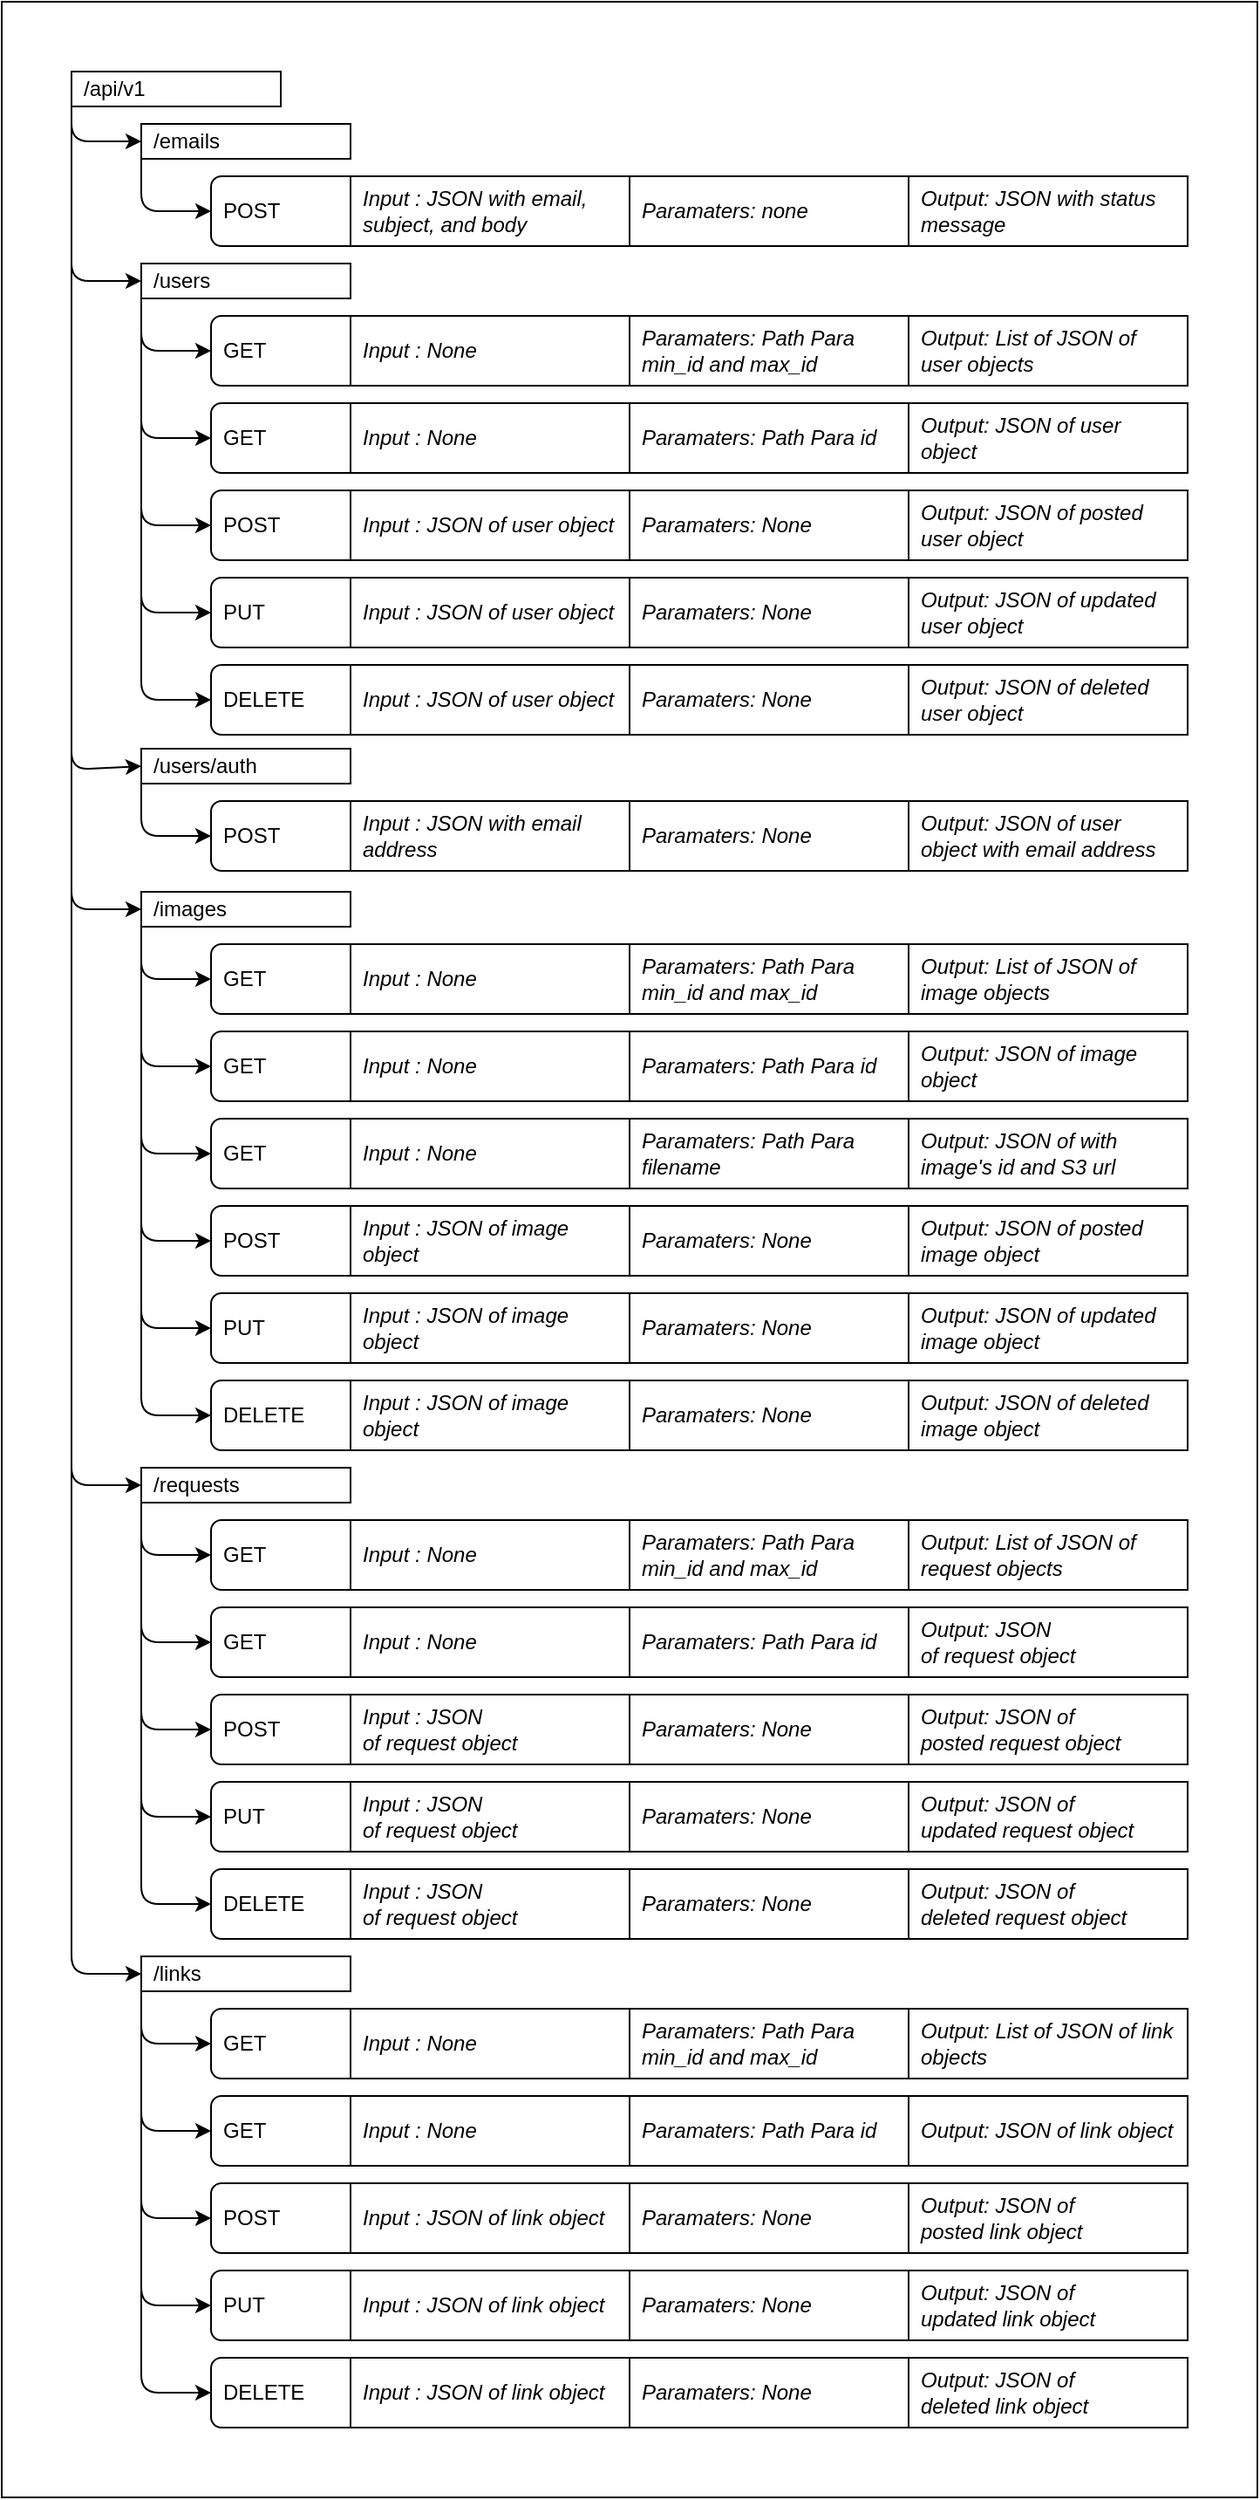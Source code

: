 <mxfile>
    <diagram id="vDFaCMqAs25Oy_O5YzHm" name="Page-1">
        <mxGraphModel dx="2695" dy="-249" grid="1" gridSize="10" guides="1" tooltips="1" connect="1" arrows="1" fold="1" page="1" pageScale="1" pageWidth="827" pageHeight="1169" math="0" shadow="0">
            <root>
                <mxCell id="0"/>
                <mxCell id="1" parent="0"/>
                <mxCell id="190" value="" style="rounded=0;whiteSpace=wrap;html=1;" vertex="1" parent="1">
                    <mxGeometry x="-840" y="1840" width="720" height="1430" as="geometry"/>
                </mxCell>
                <mxCell id="184" style="edgeStyle=none;html=1;exitX=0;exitY=0;exitDx=0;exitDy=0;entryX=0;entryY=0.5;entryDx=0;entryDy=0;" parent="1" source="59" target="60" edge="1">
                    <mxGeometry relative="1" as="geometry">
                        <Array as="points">
                            <mxPoint x="-800" y="1920"/>
                        </Array>
                    </mxGeometry>
                </mxCell>
                <mxCell id="185" style="edgeStyle=none;html=1;exitX=0;exitY=0;exitDx=0;exitDy=0;entryX=0;entryY=0.5;entryDx=0;entryDy=0;" parent="1" source="59" target="66" edge="1">
                    <mxGeometry relative="1" as="geometry">
                        <Array as="points">
                            <mxPoint x="-800" y="2000"/>
                        </Array>
                    </mxGeometry>
                </mxCell>
                <mxCell id="186" style="edgeStyle=none;html=1;exitX=0;exitY=0;exitDx=0;exitDy=0;entryX=0;entryY=0.5;entryDx=0;entryDy=0;" parent="1" source="59" target="88" edge="1">
                    <mxGeometry relative="1" as="geometry">
                        <Array as="points">
                            <mxPoint x="-800" y="2280"/>
                        </Array>
                    </mxGeometry>
                </mxCell>
                <mxCell id="187" style="edgeStyle=none;html=1;exitX=0;exitY=0;exitDx=0;exitDy=0;entryX=0;entryY=0.5;entryDx=0;entryDy=0;" parent="1" source="59" target="93" edge="1">
                    <mxGeometry relative="1" as="geometry">
                        <Array as="points">
                            <mxPoint x="-800" y="2360"/>
                        </Array>
                    </mxGeometry>
                </mxCell>
                <mxCell id="188" style="edgeStyle=none;html=1;exitX=0;exitY=0;exitDx=0;exitDy=0;entryX=0;entryY=0.5;entryDx=0;entryDy=0;" parent="1" source="59" target="118" edge="1">
                    <mxGeometry relative="1" as="geometry">
                        <Array as="points">
                            <mxPoint x="-800" y="2690"/>
                        </Array>
                    </mxGeometry>
                </mxCell>
                <mxCell id="189" style="edgeStyle=none;html=1;exitX=0;exitY=0;exitDx=0;exitDy=0;entryX=0;entryY=0.5;entryDx=0;entryDy=0;" parent="1" source="59" target="139" edge="1">
                    <mxGeometry relative="1" as="geometry">
                        <Array as="points">
                            <mxPoint x="-800" y="2970"/>
                        </Array>
                    </mxGeometry>
                </mxCell>
                <mxCell id="59" value="/api/v1" style="rounded=0;whiteSpace=wrap;html=1;align=left;spacingBottom=5;spacingLeft=5;spacingRight=5;spacingTop=5;" parent="1" vertex="1">
                    <mxGeometry x="-800" y="1880" width="120" height="20" as="geometry"/>
                </mxCell>
                <mxCell id="183" style="edgeStyle=none;html=1;exitX=0;exitY=0;exitDx=0;exitDy=0;entryX=0;entryY=0.5;entryDx=0;entryDy=0;" parent="1" source="60" target="61" edge="1">
                    <mxGeometry relative="1" as="geometry">
                        <Array as="points">
                            <mxPoint x="-760" y="1960"/>
                        </Array>
                    </mxGeometry>
                </mxCell>
                <mxCell id="60" value="/emails" style="rounded=0;whiteSpace=wrap;html=1;align=left;spacingBottom=5;spacingLeft=5;spacingRight=5;spacingTop=5;" parent="1" vertex="1">
                    <mxGeometry x="-760" y="1910" width="120" height="20" as="geometry"/>
                </mxCell>
                <mxCell id="61" value="POST" style="rounded=1;whiteSpace=wrap;html=1;align=left;spacingBottom=5;spacingLeft=5;spacingRight=5;spacingTop=5;" parent="1" vertex="1">
                    <mxGeometry x="-720" y="1940" width="560" height="40" as="geometry"/>
                </mxCell>
                <mxCell id="62" value="Input : JSON with email, subject, and body" style="rounded=0;whiteSpace=wrap;html=1;fontStyle=2;align=left;spacingLeft=5;spacingRight=5;" parent="1" vertex="1">
                    <mxGeometry x="-640" y="1940" width="160" height="40" as="geometry"/>
                </mxCell>
                <mxCell id="63" value="Paramaters: none" style="rounded=0;whiteSpace=wrap;html=1;fontStyle=2;align=left;spacingLeft=5;spacingRight=5;" parent="1" vertex="1">
                    <mxGeometry x="-480" y="1940" width="160" height="40" as="geometry"/>
                </mxCell>
                <mxCell id="64" value="Output: JSON with status message" style="rounded=0;whiteSpace=wrap;html=1;fontStyle=2;align=left;spacingLeft=5;spacingRight=5;" parent="1" vertex="1">
                    <mxGeometry x="-320" y="1940" width="160" height="40" as="geometry"/>
                </mxCell>
                <mxCell id="178" style="edgeStyle=none;html=1;exitX=0;exitY=0;exitDx=0;exitDy=0;entryX=0;entryY=0.5;entryDx=0;entryDy=0;" parent="1" source="66" target="67" edge="1">
                    <mxGeometry relative="1" as="geometry">
                        <Array as="points">
                            <mxPoint x="-760" y="2040"/>
                        </Array>
                    </mxGeometry>
                </mxCell>
                <mxCell id="179" style="edgeStyle=none;html=1;exitX=0;exitY=0;exitDx=0;exitDy=0;entryX=0;entryY=0.5;entryDx=0;entryDy=0;" parent="1" source="66" target="71" edge="1">
                    <mxGeometry relative="1" as="geometry">
                        <Array as="points">
                            <mxPoint x="-760" y="2090"/>
                        </Array>
                    </mxGeometry>
                </mxCell>
                <mxCell id="180" style="edgeStyle=none;html=1;exitX=0;exitY=0;exitDx=0;exitDy=0;entryX=0;entryY=0.5;entryDx=0;entryDy=0;" parent="1" source="66" target="75" edge="1">
                    <mxGeometry relative="1" as="geometry">
                        <Array as="points">
                            <mxPoint x="-760" y="2140"/>
                        </Array>
                    </mxGeometry>
                </mxCell>
                <mxCell id="181" style="edgeStyle=none;html=1;exitX=0;exitY=0;exitDx=0;exitDy=0;entryX=0;entryY=0.5;entryDx=0;entryDy=0;" parent="1" source="66" target="79" edge="1">
                    <mxGeometry relative="1" as="geometry">
                        <Array as="points">
                            <mxPoint x="-760" y="2190"/>
                        </Array>
                    </mxGeometry>
                </mxCell>
                <mxCell id="182" style="edgeStyle=none;html=1;exitX=0;exitY=0;exitDx=0;exitDy=0;entryX=0;entryY=0.5;entryDx=0;entryDy=0;" parent="1" source="66" target="84" edge="1">
                    <mxGeometry relative="1" as="geometry">
                        <Array as="points">
                            <mxPoint x="-760" y="2240"/>
                        </Array>
                    </mxGeometry>
                </mxCell>
                <mxCell id="66" value="/users" style="rounded=0;whiteSpace=wrap;html=1;align=left;spacingBottom=5;spacingLeft=5;spacingRight=5;spacingTop=5;" parent="1" vertex="1">
                    <mxGeometry x="-760" y="1990" width="120" height="20" as="geometry"/>
                </mxCell>
                <mxCell id="67" value="GET" style="rounded=1;whiteSpace=wrap;html=1;align=left;spacingBottom=5;spacingLeft=5;spacingRight=5;spacingTop=5;" parent="1" vertex="1">
                    <mxGeometry x="-720" y="2020" width="560" height="40" as="geometry"/>
                </mxCell>
                <mxCell id="68" value="Input : None" style="rounded=0;whiteSpace=wrap;html=1;fontStyle=2;align=left;spacingLeft=5;spacingRight=5;" parent="1" vertex="1">
                    <mxGeometry x="-640" y="2020" width="160" height="40" as="geometry"/>
                </mxCell>
                <mxCell id="69" value="Paramaters: Path Para min_id and max_id" style="rounded=0;whiteSpace=wrap;html=1;fontStyle=2;align=left;spacingLeft=5;spacingRight=5;" parent="1" vertex="1">
                    <mxGeometry x="-480" y="2020" width="160" height="40" as="geometry"/>
                </mxCell>
                <mxCell id="70" value="Output: List of JSON of user objects" style="rounded=0;whiteSpace=wrap;html=1;fontStyle=2;align=left;spacingLeft=5;spacingRight=5;" parent="1" vertex="1">
                    <mxGeometry x="-320" y="2020" width="160" height="40" as="geometry"/>
                </mxCell>
                <mxCell id="71" value="GET" style="rounded=1;whiteSpace=wrap;html=1;align=left;spacingBottom=5;spacingLeft=5;spacingRight=5;spacingTop=5;" parent="1" vertex="1">
                    <mxGeometry x="-720" y="2070" width="560" height="40" as="geometry"/>
                </mxCell>
                <mxCell id="72" value="Input : None&amp;nbsp;" style="rounded=0;whiteSpace=wrap;html=1;fontStyle=2;align=left;spacingLeft=5;spacingRight=5;" parent="1" vertex="1">
                    <mxGeometry x="-640" y="2070" width="160" height="40" as="geometry"/>
                </mxCell>
                <mxCell id="73" value="Paramaters: Path Para id" style="rounded=0;whiteSpace=wrap;html=1;fontStyle=2;align=left;spacingLeft=5;spacingRight=5;" parent="1" vertex="1">
                    <mxGeometry x="-480" y="2070" width="160" height="40" as="geometry"/>
                </mxCell>
                <mxCell id="74" value="Output: JSON of user object" style="rounded=0;whiteSpace=wrap;html=1;fontStyle=2;align=left;spacingLeft=5;spacingRight=5;" parent="1" vertex="1">
                    <mxGeometry x="-320" y="2070" width="160" height="40" as="geometry"/>
                </mxCell>
                <mxCell id="75" value="POST" style="rounded=1;whiteSpace=wrap;html=1;align=left;spacingBottom=5;spacingLeft=5;spacingRight=5;spacingTop=5;" parent="1" vertex="1">
                    <mxGeometry x="-720" y="2120" width="560" height="40" as="geometry"/>
                </mxCell>
                <mxCell id="76" value="Input : JSON of user object" style="rounded=0;whiteSpace=wrap;html=1;fontStyle=2;align=left;spacingLeft=5;spacingRight=5;" parent="1" vertex="1">
                    <mxGeometry x="-640" y="2120" width="160" height="40" as="geometry"/>
                </mxCell>
                <mxCell id="77" value="Paramaters: None" style="rounded=0;whiteSpace=wrap;html=1;fontStyle=2;align=left;spacingLeft=5;spacingRight=5;" parent="1" vertex="1">
                    <mxGeometry x="-480" y="2120" width="160" height="40" as="geometry"/>
                </mxCell>
                <mxCell id="78" value="Output: JSON of posted user object" style="rounded=0;whiteSpace=wrap;html=1;fontStyle=2;align=left;spacingLeft=5;spacingRight=5;" parent="1" vertex="1">
                    <mxGeometry x="-320" y="2120" width="160" height="40" as="geometry"/>
                </mxCell>
                <mxCell id="79" value="PUT" style="rounded=1;whiteSpace=wrap;html=1;align=left;spacingBottom=5;spacingLeft=5;spacingRight=5;spacingTop=5;" parent="1" vertex="1">
                    <mxGeometry x="-720" y="2170" width="560" height="40" as="geometry"/>
                </mxCell>
                <mxCell id="80" value="Input : JSON of user object" style="rounded=0;whiteSpace=wrap;html=1;fontStyle=2;align=left;spacingLeft=5;spacingRight=5;" parent="1" vertex="1">
                    <mxGeometry x="-640" y="2170" width="160" height="40" as="geometry"/>
                </mxCell>
                <mxCell id="81" value="Paramaters: None" style="rounded=0;whiteSpace=wrap;html=1;fontStyle=2;align=left;spacingLeft=5;spacingRight=5;" parent="1" vertex="1">
                    <mxGeometry x="-480" y="2170" width="160" height="40" as="geometry"/>
                </mxCell>
                <mxCell id="82" value="Output: JSON of updated user object" style="rounded=0;whiteSpace=wrap;html=1;fontStyle=2;align=left;spacingLeft=5;spacingRight=5;" parent="1" vertex="1">
                    <mxGeometry x="-320" y="2170" width="160" height="40" as="geometry"/>
                </mxCell>
                <mxCell id="84" value="DELETE" style="rounded=1;whiteSpace=wrap;html=1;align=left;spacingBottom=5;spacingLeft=5;spacingRight=5;spacingTop=5;" parent="1" vertex="1">
                    <mxGeometry x="-720" y="2220" width="560" height="40" as="geometry"/>
                </mxCell>
                <mxCell id="85" value="Input : JSON of user object" style="rounded=0;whiteSpace=wrap;html=1;fontStyle=2;align=left;spacingLeft=5;spacingRight=5;" parent="1" vertex="1">
                    <mxGeometry x="-640" y="2220" width="160" height="40" as="geometry"/>
                </mxCell>
                <mxCell id="86" value="Paramaters: None" style="rounded=0;whiteSpace=wrap;html=1;fontStyle=2;align=left;spacingLeft=5;spacingRight=5;" parent="1" vertex="1">
                    <mxGeometry x="-480" y="2220" width="160" height="40" as="geometry"/>
                </mxCell>
                <mxCell id="87" value="Output: JSON of deleted user object" style="rounded=0;whiteSpace=wrap;html=1;fontStyle=2;align=left;spacingLeft=5;spacingRight=5;" parent="1" vertex="1">
                    <mxGeometry x="-320" y="2220" width="160" height="40" as="geometry"/>
                </mxCell>
                <mxCell id="177" style="edgeStyle=none;html=1;exitX=0;exitY=0.25;exitDx=0;exitDy=0;entryX=0;entryY=0.5;entryDx=0;entryDy=0;" parent="1" source="88" target="89" edge="1">
                    <mxGeometry relative="1" as="geometry">
                        <Array as="points">
                            <mxPoint x="-760" y="2318"/>
                        </Array>
                    </mxGeometry>
                </mxCell>
                <mxCell id="88" value="/users/auth" style="rounded=0;whiteSpace=wrap;html=1;align=left;spacingBottom=5;spacingLeft=5;spacingRight=5;spacingTop=5;" parent="1" vertex="1">
                    <mxGeometry x="-760" y="2268" width="120" height="20" as="geometry"/>
                </mxCell>
                <mxCell id="89" value="POST" style="rounded=1;whiteSpace=wrap;html=1;align=left;spacingBottom=5;spacingLeft=5;spacingRight=5;spacingTop=5;" parent="1" vertex="1">
                    <mxGeometry x="-720" y="2298" width="560" height="40" as="geometry"/>
                </mxCell>
                <mxCell id="90" value="Input : JSON with email address" style="rounded=0;whiteSpace=wrap;html=1;fontStyle=2;align=left;spacingLeft=5;spacingRight=5;" parent="1" vertex="1">
                    <mxGeometry x="-640" y="2298" width="160" height="40" as="geometry"/>
                </mxCell>
                <mxCell id="91" value="Paramaters: None" style="rounded=0;whiteSpace=wrap;html=1;fontStyle=2;align=left;spacingLeft=5;spacingRight=5;" parent="1" vertex="1">
                    <mxGeometry x="-480" y="2298" width="160" height="40" as="geometry"/>
                </mxCell>
                <mxCell id="92" value="Output: JSON of user object with email address" style="rounded=0;whiteSpace=wrap;html=1;fontStyle=2;align=left;spacingLeft=5;spacingRight=5;" parent="1" vertex="1">
                    <mxGeometry x="-320" y="2298" width="160" height="40" as="geometry"/>
                </mxCell>
                <mxCell id="171" style="edgeStyle=none;html=1;exitX=0;exitY=0;exitDx=0;exitDy=0;entryX=0;entryY=0.5;entryDx=0;entryDy=0;" parent="1" source="93" target="110" edge="1">
                    <mxGeometry relative="1" as="geometry">
                        <Array as="points">
                            <mxPoint x="-760" y="2650"/>
                        </Array>
                    </mxGeometry>
                </mxCell>
                <mxCell id="172" style="edgeStyle=none;html=1;exitX=0;exitY=0;exitDx=0;exitDy=0;entryX=0;entryY=0.5;entryDx=0;entryDy=0;" parent="1" source="93" target="106" edge="1">
                    <mxGeometry relative="1" as="geometry">
                        <Array as="points">
                            <mxPoint x="-760" y="2600"/>
                        </Array>
                    </mxGeometry>
                </mxCell>
                <mxCell id="173" style="edgeStyle=none;html=1;exitX=0;exitY=0;exitDx=0;exitDy=0;entryX=0;entryY=0.5;entryDx=0;entryDy=0;" parent="1" source="93" target="102" edge="1">
                    <mxGeometry relative="1" as="geometry">
                        <Array as="points">
                            <mxPoint x="-760" y="2550"/>
                        </Array>
                    </mxGeometry>
                </mxCell>
                <mxCell id="174" style="edgeStyle=none;html=1;exitX=0;exitY=0;exitDx=0;exitDy=0;entryX=0;entryY=0.5;entryDx=0;entryDy=0;" parent="1" source="93" target="114" edge="1">
                    <mxGeometry relative="1" as="geometry">
                        <Array as="points">
                            <mxPoint x="-760" y="2500"/>
                        </Array>
                    </mxGeometry>
                </mxCell>
                <mxCell id="175" style="edgeStyle=none;html=1;exitX=0;exitY=0;exitDx=0;exitDy=0;entryX=0;entryY=0.5;entryDx=0;entryDy=0;" parent="1" source="93" target="98" edge="1">
                    <mxGeometry relative="1" as="geometry">
                        <Array as="points">
                            <mxPoint x="-760" y="2450"/>
                        </Array>
                    </mxGeometry>
                </mxCell>
                <mxCell id="176" style="edgeStyle=none;html=1;exitX=0;exitY=0;exitDx=0;exitDy=0;entryX=0;entryY=0.5;entryDx=0;entryDy=0;" parent="1" source="93" target="94" edge="1">
                    <mxGeometry relative="1" as="geometry">
                        <Array as="points">
                            <mxPoint x="-760" y="2400"/>
                        </Array>
                    </mxGeometry>
                </mxCell>
                <mxCell id="93" value="/images" style="rounded=0;whiteSpace=wrap;html=1;align=left;spacingBottom=5;spacingLeft=5;spacingRight=5;spacingTop=5;" parent="1" vertex="1">
                    <mxGeometry x="-760" y="2350" width="120" height="20" as="geometry"/>
                </mxCell>
                <mxCell id="94" value="GET" style="rounded=1;whiteSpace=wrap;html=1;align=left;spacingBottom=5;spacingLeft=5;spacingRight=5;spacingTop=5;" parent="1" vertex="1">
                    <mxGeometry x="-720" y="2380" width="560" height="40" as="geometry"/>
                </mxCell>
                <mxCell id="95" value="Input : None" style="rounded=0;whiteSpace=wrap;html=1;fontStyle=2;align=left;spacingLeft=5;spacingRight=5;" parent="1" vertex="1">
                    <mxGeometry x="-640" y="2380" width="160" height="40" as="geometry"/>
                </mxCell>
                <mxCell id="96" value="Paramaters: Path Para min_id and max_id" style="rounded=0;whiteSpace=wrap;html=1;fontStyle=2;align=left;spacingLeft=5;spacingRight=5;" parent="1" vertex="1">
                    <mxGeometry x="-480" y="2380" width="160" height="40" as="geometry"/>
                </mxCell>
                <mxCell id="97" value="Output: List of JSON of image objects" style="rounded=0;whiteSpace=wrap;html=1;fontStyle=2;align=left;spacingLeft=5;spacingRight=5;" parent="1" vertex="1">
                    <mxGeometry x="-320" y="2380" width="160" height="40" as="geometry"/>
                </mxCell>
                <mxCell id="98" value="GET" style="rounded=1;whiteSpace=wrap;html=1;align=left;spacingBottom=5;spacingLeft=5;spacingRight=5;spacingTop=5;" parent="1" vertex="1">
                    <mxGeometry x="-720" y="2430" width="560" height="40" as="geometry"/>
                </mxCell>
                <mxCell id="99" value="Input : None&amp;nbsp;" style="rounded=0;whiteSpace=wrap;html=1;fontStyle=2;align=left;spacingLeft=5;spacingRight=5;" parent="1" vertex="1">
                    <mxGeometry x="-640" y="2430" width="160" height="40" as="geometry"/>
                </mxCell>
                <mxCell id="100" value="Paramaters: Path Para id" style="rounded=0;whiteSpace=wrap;html=1;fontStyle=2;align=left;spacingLeft=5;spacingRight=5;" parent="1" vertex="1">
                    <mxGeometry x="-480" y="2430" width="160" height="40" as="geometry"/>
                </mxCell>
                <mxCell id="102" value="POST" style="rounded=1;whiteSpace=wrap;html=1;align=left;spacingBottom=5;spacingLeft=5;spacingRight=5;spacingTop=5;" parent="1" vertex="1">
                    <mxGeometry x="-720" y="2530" width="560" height="40" as="geometry"/>
                </mxCell>
                <mxCell id="103" value="Input : JSON of image object" style="rounded=0;whiteSpace=wrap;html=1;fontStyle=2;align=left;spacingLeft=5;spacingRight=5;" parent="1" vertex="1">
                    <mxGeometry x="-640" y="2530" width="160" height="40" as="geometry"/>
                </mxCell>
                <mxCell id="104" value="Paramaters: None" style="rounded=0;whiteSpace=wrap;html=1;fontStyle=2;align=left;spacingLeft=5;spacingRight=5;" parent="1" vertex="1">
                    <mxGeometry x="-480" y="2530" width="160" height="40" as="geometry"/>
                </mxCell>
                <mxCell id="105" value="Output: JSON of posted image object" style="rounded=0;whiteSpace=wrap;html=1;fontStyle=2;align=left;spacingLeft=5;spacingRight=5;" parent="1" vertex="1">
                    <mxGeometry x="-320" y="2530" width="160" height="40" as="geometry"/>
                </mxCell>
                <mxCell id="106" value="PUT" style="rounded=1;whiteSpace=wrap;html=1;align=left;spacingBottom=5;spacingLeft=5;spacingRight=5;spacingTop=5;" parent="1" vertex="1">
                    <mxGeometry x="-720" y="2580" width="560" height="40" as="geometry"/>
                </mxCell>
                <mxCell id="107" value="Input : JSON of image object" style="rounded=0;whiteSpace=wrap;html=1;fontStyle=2;align=left;spacingLeft=5;spacingRight=5;" parent="1" vertex="1">
                    <mxGeometry x="-640" y="2580" width="160" height="40" as="geometry"/>
                </mxCell>
                <mxCell id="108" value="Paramaters: None" style="rounded=0;whiteSpace=wrap;html=1;fontStyle=2;align=left;spacingLeft=5;spacingRight=5;" parent="1" vertex="1">
                    <mxGeometry x="-480" y="2580" width="160" height="40" as="geometry"/>
                </mxCell>
                <mxCell id="109" value="Output: JSON of updated image object" style="rounded=0;whiteSpace=wrap;html=1;fontStyle=2;align=left;spacingLeft=5;spacingRight=5;" parent="1" vertex="1">
                    <mxGeometry x="-320" y="2580" width="160" height="40" as="geometry"/>
                </mxCell>
                <mxCell id="110" value="DELETE" style="rounded=1;whiteSpace=wrap;html=1;align=left;spacingBottom=5;spacingLeft=5;spacingRight=5;spacingTop=5;" parent="1" vertex="1">
                    <mxGeometry x="-720" y="2630" width="560" height="40" as="geometry"/>
                </mxCell>
                <mxCell id="111" value="Input : JSON of image object" style="rounded=0;whiteSpace=wrap;html=1;fontStyle=2;align=left;spacingLeft=5;spacingRight=5;" parent="1" vertex="1">
                    <mxGeometry x="-640" y="2630" width="160" height="40" as="geometry"/>
                </mxCell>
                <mxCell id="112" value="Paramaters: None" style="rounded=0;whiteSpace=wrap;html=1;fontStyle=2;align=left;spacingLeft=5;spacingRight=5;" parent="1" vertex="1">
                    <mxGeometry x="-480" y="2630" width="160" height="40" as="geometry"/>
                </mxCell>
                <mxCell id="113" value="Output: JSON of deleted image object" style="rounded=0;whiteSpace=wrap;html=1;fontStyle=2;align=left;spacingLeft=5;spacingRight=5;" parent="1" vertex="1">
                    <mxGeometry x="-320" y="2630" width="160" height="40" as="geometry"/>
                </mxCell>
                <mxCell id="114" value="GET" style="rounded=1;whiteSpace=wrap;html=1;align=left;spacingBottom=5;spacingLeft=5;spacingRight=5;spacingTop=5;" parent="1" vertex="1">
                    <mxGeometry x="-720" y="2480" width="560" height="40" as="geometry"/>
                </mxCell>
                <mxCell id="115" value="Input : None&amp;nbsp;" style="rounded=0;whiteSpace=wrap;html=1;fontStyle=2;align=left;spacingLeft=5;spacingRight=5;" parent="1" vertex="1">
                    <mxGeometry x="-640" y="2480" width="160" height="40" as="geometry"/>
                </mxCell>
                <mxCell id="116" value="Paramaters: Path Para filename" style="rounded=0;whiteSpace=wrap;html=1;fontStyle=2;align=left;spacingLeft=5;spacingRight=5;" parent="1" vertex="1">
                    <mxGeometry x="-480" y="2480" width="160" height="40" as="geometry"/>
                </mxCell>
                <mxCell id="117" value="Output: JSON of image object" style="rounded=0;whiteSpace=wrap;html=1;fontStyle=2;align=left;spacingLeft=5;spacingRight=5;" parent="1" vertex="1">
                    <mxGeometry x="-320" y="2430" width="160" height="40" as="geometry"/>
                </mxCell>
                <mxCell id="101" value="Output: JSON of with image&#39;s id and S3 url" style="rounded=0;whiteSpace=wrap;html=1;fontStyle=2;align=left;spacingLeft=5;spacingRight=5;" parent="1" vertex="1">
                    <mxGeometry x="-320" y="2480" width="160" height="40" as="geometry"/>
                </mxCell>
                <mxCell id="166" style="edgeStyle=none;html=1;exitX=0;exitY=0;exitDx=0;exitDy=0;entryX=0;entryY=0.5;entryDx=0;entryDy=0;" parent="1" source="118" target="135" edge="1">
                    <mxGeometry relative="1" as="geometry">
                        <Array as="points">
                            <mxPoint x="-760" y="2930"/>
                        </Array>
                    </mxGeometry>
                </mxCell>
                <mxCell id="167" style="edgeStyle=none;html=1;exitX=0;exitY=0;exitDx=0;exitDy=0;entryX=0;entryY=0.5;entryDx=0;entryDy=0;" parent="1" source="118" target="131" edge="1">
                    <mxGeometry relative="1" as="geometry">
                        <Array as="points">
                            <mxPoint x="-760" y="2880"/>
                        </Array>
                    </mxGeometry>
                </mxCell>
                <mxCell id="168" style="edgeStyle=none;html=1;exitX=0;exitY=0;exitDx=0;exitDy=0;entryX=0;entryY=0.5;entryDx=0;entryDy=0;" parent="1" source="118" target="127" edge="1">
                    <mxGeometry relative="1" as="geometry">
                        <Array as="points">
                            <mxPoint x="-760" y="2830"/>
                        </Array>
                    </mxGeometry>
                </mxCell>
                <mxCell id="169" style="edgeStyle=none;html=1;exitX=0;exitY=0;exitDx=0;exitDy=0;entryX=0;entryY=0.5;entryDx=0;entryDy=0;" parent="1" source="118" target="123" edge="1">
                    <mxGeometry relative="1" as="geometry">
                        <Array as="points">
                            <mxPoint x="-760" y="2780"/>
                        </Array>
                    </mxGeometry>
                </mxCell>
                <mxCell id="170" style="edgeStyle=none;html=1;exitX=0;exitY=0;exitDx=0;exitDy=0;entryX=0;entryY=0.5;entryDx=0;entryDy=0;" parent="1" source="118" target="119" edge="1">
                    <mxGeometry relative="1" as="geometry">
                        <Array as="points">
                            <mxPoint x="-760" y="2730"/>
                        </Array>
                    </mxGeometry>
                </mxCell>
                <mxCell id="118" value="/requests" style="rounded=0;whiteSpace=wrap;html=1;align=left;spacingBottom=5;spacingLeft=5;spacingRight=5;spacingTop=5;" parent="1" vertex="1">
                    <mxGeometry x="-760" y="2680" width="120" height="20" as="geometry"/>
                </mxCell>
                <mxCell id="119" value="GET" style="rounded=1;whiteSpace=wrap;html=1;align=left;spacingBottom=5;spacingLeft=5;spacingRight=5;spacingTop=5;" parent="1" vertex="1">
                    <mxGeometry x="-720" y="2710" width="560" height="40" as="geometry"/>
                </mxCell>
                <mxCell id="120" value="Input : None" style="rounded=0;whiteSpace=wrap;html=1;fontStyle=2;align=left;spacingLeft=5;spacingRight=5;" parent="1" vertex="1">
                    <mxGeometry x="-640" y="2710" width="160" height="40" as="geometry"/>
                </mxCell>
                <mxCell id="121" value="Paramaters: Path Para min_id and max_id" style="rounded=0;whiteSpace=wrap;html=1;fontStyle=2;align=left;spacingLeft=5;spacingRight=5;" parent="1" vertex="1">
                    <mxGeometry x="-480" y="2710" width="160" height="40" as="geometry"/>
                </mxCell>
                <mxCell id="122" value="Output: List of JSON of request objects" style="rounded=0;whiteSpace=wrap;html=1;fontStyle=2;align=left;spacingLeft=5;spacingRight=5;" parent="1" vertex="1">
                    <mxGeometry x="-320" y="2710" width="160" height="40" as="geometry"/>
                </mxCell>
                <mxCell id="123" value="GET" style="rounded=1;whiteSpace=wrap;html=1;align=left;spacingBottom=5;spacingLeft=5;spacingRight=5;spacingTop=5;" parent="1" vertex="1">
                    <mxGeometry x="-720" y="2760" width="560" height="40" as="geometry"/>
                </mxCell>
                <mxCell id="124" value="Input : None&amp;nbsp;" style="rounded=0;whiteSpace=wrap;html=1;fontStyle=2;align=left;spacingLeft=5;spacingRight=5;" parent="1" vertex="1">
                    <mxGeometry x="-640" y="2760" width="160" height="40" as="geometry"/>
                </mxCell>
                <mxCell id="125" value="Paramaters: Path Para id" style="rounded=0;whiteSpace=wrap;html=1;fontStyle=2;align=left;spacingLeft=5;spacingRight=5;" parent="1" vertex="1">
                    <mxGeometry x="-480" y="2760" width="160" height="40" as="geometry"/>
                </mxCell>
                <mxCell id="126" value="Output: JSON of&amp;nbsp;&lt;span style=&quot;color: rgb(0, 0, 0);&quot;&gt;request&lt;/span&gt;&amp;nbsp;object" style="rounded=0;whiteSpace=wrap;html=1;fontStyle=2;align=left;spacingLeft=5;spacingRight=5;" parent="1" vertex="1">
                    <mxGeometry x="-320" y="2760" width="160" height="40" as="geometry"/>
                </mxCell>
                <mxCell id="127" value="POST" style="rounded=1;whiteSpace=wrap;html=1;align=left;spacingBottom=5;spacingLeft=5;spacingRight=5;spacingTop=5;" parent="1" vertex="1">
                    <mxGeometry x="-720" y="2810" width="560" height="40" as="geometry"/>
                </mxCell>
                <mxCell id="128" value="Input : JSON of&amp;nbsp;&lt;span style=&quot;color: rgb(0, 0, 0);&quot;&gt;request&lt;/span&gt;&amp;nbsp;object" style="rounded=0;whiteSpace=wrap;html=1;fontStyle=2;align=left;spacingLeft=5;spacingRight=5;" parent="1" vertex="1">
                    <mxGeometry x="-640" y="2810" width="160" height="40" as="geometry"/>
                </mxCell>
                <mxCell id="129" value="Paramaters: None" style="rounded=0;whiteSpace=wrap;html=1;fontStyle=2;align=left;spacingLeft=5;spacingRight=5;" parent="1" vertex="1">
                    <mxGeometry x="-480" y="2810" width="160" height="40" as="geometry"/>
                </mxCell>
                <mxCell id="130" value="Output: JSON of posted&amp;nbsp;&lt;span style=&quot;color: rgb(0, 0, 0);&quot;&gt;request&lt;/span&gt;&amp;nbsp;object" style="rounded=0;whiteSpace=wrap;html=1;fontStyle=2;align=left;spacingLeft=5;spacingRight=5;" parent="1" vertex="1">
                    <mxGeometry x="-320" y="2810" width="160" height="40" as="geometry"/>
                </mxCell>
                <mxCell id="131" value="PUT" style="rounded=1;whiteSpace=wrap;html=1;align=left;spacingBottom=5;spacingLeft=5;spacingRight=5;spacingTop=5;" parent="1" vertex="1">
                    <mxGeometry x="-720" y="2860" width="560" height="40" as="geometry"/>
                </mxCell>
                <mxCell id="132" value="Input : JSON of&amp;nbsp;&lt;span style=&quot;color: rgb(0, 0, 0);&quot;&gt;request&lt;/span&gt;&amp;nbsp;object" style="rounded=0;whiteSpace=wrap;html=1;fontStyle=2;align=left;spacingLeft=5;spacingRight=5;" parent="1" vertex="1">
                    <mxGeometry x="-640" y="2860" width="160" height="40" as="geometry"/>
                </mxCell>
                <mxCell id="133" value="Paramaters: None" style="rounded=0;whiteSpace=wrap;html=1;fontStyle=2;align=left;spacingLeft=5;spacingRight=5;" parent="1" vertex="1">
                    <mxGeometry x="-480" y="2860" width="160" height="40" as="geometry"/>
                </mxCell>
                <mxCell id="134" value="Output: JSON of updated&amp;nbsp;&lt;span style=&quot;color: rgb(0, 0, 0);&quot;&gt;request&lt;/span&gt;&amp;nbsp;object" style="rounded=0;whiteSpace=wrap;html=1;fontStyle=2;align=left;spacingLeft=5;spacingRight=5;" parent="1" vertex="1">
                    <mxGeometry x="-320" y="2860" width="160" height="40" as="geometry"/>
                </mxCell>
                <mxCell id="135" value="DELETE" style="rounded=1;whiteSpace=wrap;html=1;align=left;spacingBottom=5;spacingLeft=5;spacingRight=5;spacingTop=5;" parent="1" vertex="1">
                    <mxGeometry x="-720" y="2910" width="560" height="40" as="geometry"/>
                </mxCell>
                <mxCell id="136" value="Input : JSON of&amp;nbsp;&lt;span style=&quot;color: rgb(0, 0, 0);&quot;&gt;request&lt;/span&gt;&amp;nbsp;object" style="rounded=0;whiteSpace=wrap;html=1;fontStyle=2;align=left;spacingLeft=5;spacingRight=5;" parent="1" vertex="1">
                    <mxGeometry x="-640" y="2910" width="160" height="40" as="geometry"/>
                </mxCell>
                <mxCell id="137" value="Paramaters: None" style="rounded=0;whiteSpace=wrap;html=1;fontStyle=2;align=left;spacingLeft=5;spacingRight=5;" parent="1" vertex="1">
                    <mxGeometry x="-480" y="2910" width="160" height="40" as="geometry"/>
                </mxCell>
                <mxCell id="138" value="Output: JSON of deleted&amp;nbsp;&lt;span style=&quot;color: rgb(0, 0, 0);&quot;&gt;request&lt;/span&gt;&amp;nbsp;object" style="rounded=0;whiteSpace=wrap;html=1;fontStyle=2;align=left;spacingLeft=5;spacingRight=5;" parent="1" vertex="1">
                    <mxGeometry x="-320" y="2910" width="160" height="40" as="geometry"/>
                </mxCell>
                <mxCell id="161" style="edgeStyle=none;html=1;exitX=0;exitY=0.75;exitDx=0;exitDy=0;entryX=0;entryY=0.5;entryDx=0;entryDy=0;" parent="1" source="139" target="140" edge="1">
                    <mxGeometry relative="1" as="geometry">
                        <Array as="points">
                            <mxPoint x="-760" y="3010"/>
                        </Array>
                    </mxGeometry>
                </mxCell>
                <mxCell id="162" style="edgeStyle=none;html=1;exitX=0;exitY=1;exitDx=0;exitDy=0;entryX=0;entryY=0.5;entryDx=0;entryDy=0;" parent="1" source="139" target="144" edge="1">
                    <mxGeometry relative="1" as="geometry">
                        <Array as="points">
                            <mxPoint x="-760" y="3060"/>
                        </Array>
                    </mxGeometry>
                </mxCell>
                <mxCell id="163" style="edgeStyle=none;html=1;exitX=0;exitY=0.75;exitDx=0;exitDy=0;entryX=0;entryY=0.5;entryDx=0;entryDy=0;" parent="1" source="139" target="148" edge="1">
                    <mxGeometry relative="1" as="geometry">
                        <Array as="points">
                            <mxPoint x="-760" y="3110"/>
                        </Array>
                    </mxGeometry>
                </mxCell>
                <mxCell id="164" style="edgeStyle=none;html=1;exitX=0;exitY=0.25;exitDx=0;exitDy=0;entryX=0;entryY=0.5;entryDx=0;entryDy=0;" parent="1" source="139" target="152" edge="1">
                    <mxGeometry relative="1" as="geometry">
                        <Array as="points">
                            <mxPoint x="-760" y="3160"/>
                        </Array>
                    </mxGeometry>
                </mxCell>
                <mxCell id="165" style="edgeStyle=none;html=1;exitX=0;exitY=0;exitDx=0;exitDy=0;entryX=0;entryY=0.5;entryDx=0;entryDy=0;" parent="1" source="139" target="156" edge="1">
                    <mxGeometry relative="1" as="geometry">
                        <Array as="points">
                            <mxPoint x="-760" y="3210"/>
                        </Array>
                    </mxGeometry>
                </mxCell>
                <mxCell id="139" value="/links" style="rounded=0;whiteSpace=wrap;html=1;align=left;spacingBottom=5;spacingLeft=5;spacingRight=5;spacingTop=5;" parent="1" vertex="1">
                    <mxGeometry x="-760" y="2960" width="120" height="20" as="geometry"/>
                </mxCell>
                <mxCell id="140" value="GET" style="rounded=1;whiteSpace=wrap;html=1;align=left;spacingBottom=5;spacingLeft=5;spacingRight=5;spacingTop=5;" parent="1" vertex="1">
                    <mxGeometry x="-720" y="2990" width="560" height="40" as="geometry"/>
                </mxCell>
                <mxCell id="141" value="Input : None" style="rounded=0;whiteSpace=wrap;html=1;fontStyle=2;align=left;spacingLeft=5;spacingRight=5;" parent="1" vertex="1">
                    <mxGeometry x="-640" y="2990" width="160" height="40" as="geometry"/>
                </mxCell>
                <mxCell id="142" value="Paramaters: Path Para min_id and max_id" style="rounded=0;whiteSpace=wrap;html=1;fontStyle=2;align=left;spacingLeft=5;spacingRight=5;" parent="1" vertex="1">
                    <mxGeometry x="-480" y="2990" width="160" height="40" as="geometry"/>
                </mxCell>
                <mxCell id="143" value="Output: List of JSON of link objects" style="rounded=0;whiteSpace=wrap;html=1;fontStyle=2;align=left;spacingLeft=5;spacingRight=5;" parent="1" vertex="1">
                    <mxGeometry x="-320" y="2990" width="160" height="40" as="geometry"/>
                </mxCell>
                <mxCell id="144" value="GET" style="rounded=1;whiteSpace=wrap;html=1;align=left;spacingBottom=5;spacingLeft=5;spacingRight=5;spacingTop=5;" parent="1" vertex="1">
                    <mxGeometry x="-720" y="3040" width="560" height="40" as="geometry"/>
                </mxCell>
                <mxCell id="145" value="Input : None&amp;nbsp;" style="rounded=0;whiteSpace=wrap;html=1;fontStyle=2;align=left;spacingLeft=5;spacingRight=5;" parent="1" vertex="1">
                    <mxGeometry x="-640" y="3040" width="160" height="40" as="geometry"/>
                </mxCell>
                <mxCell id="146" value="Paramaters: Path Para id" style="rounded=0;whiteSpace=wrap;html=1;fontStyle=2;align=left;spacingLeft=5;spacingRight=5;" parent="1" vertex="1">
                    <mxGeometry x="-480" y="3040" width="160" height="40" as="geometry"/>
                </mxCell>
                <mxCell id="147" value="Output: JSON of&amp;nbsp;&lt;span style=&quot;color: rgb(0, 0, 0);&quot;&gt;link&lt;/span&gt;&amp;nbsp;object" style="rounded=0;whiteSpace=wrap;html=1;fontStyle=2;align=left;spacingLeft=5;spacingRight=5;" parent="1" vertex="1">
                    <mxGeometry x="-320" y="3040" width="160" height="40" as="geometry"/>
                </mxCell>
                <mxCell id="148" value="POST" style="rounded=1;whiteSpace=wrap;html=1;align=left;spacingBottom=5;spacingLeft=5;spacingRight=5;spacingTop=5;" parent="1" vertex="1">
                    <mxGeometry x="-720" y="3090" width="560" height="40" as="geometry"/>
                </mxCell>
                <mxCell id="149" value="Input : JSON of&amp;nbsp;&lt;span style=&quot;color: rgb(0, 0, 0);&quot;&gt;link&lt;/span&gt;&amp;nbsp;object" style="rounded=0;whiteSpace=wrap;html=1;fontStyle=2;align=left;spacingLeft=5;spacingRight=5;" parent="1" vertex="1">
                    <mxGeometry x="-640" y="3090" width="160" height="40" as="geometry"/>
                </mxCell>
                <mxCell id="150" value="Paramaters: None" style="rounded=0;whiteSpace=wrap;html=1;fontStyle=2;align=left;spacingLeft=5;spacingRight=5;" parent="1" vertex="1">
                    <mxGeometry x="-480" y="3090" width="160" height="40" as="geometry"/>
                </mxCell>
                <mxCell id="151" value="Output: JSON of posted&amp;nbsp;&lt;span style=&quot;color: rgb(0, 0, 0);&quot;&gt;link&lt;/span&gt;&amp;nbsp;object" style="rounded=0;whiteSpace=wrap;html=1;fontStyle=2;align=left;spacingLeft=5;spacingRight=5;" parent="1" vertex="1">
                    <mxGeometry x="-320" y="3090" width="160" height="40" as="geometry"/>
                </mxCell>
                <mxCell id="152" value="PUT" style="rounded=1;whiteSpace=wrap;html=1;align=left;spacingBottom=5;spacingLeft=5;spacingRight=5;spacingTop=5;" parent="1" vertex="1">
                    <mxGeometry x="-720" y="3140" width="560" height="40" as="geometry"/>
                </mxCell>
                <mxCell id="153" value="Input : JSON of&amp;nbsp;&lt;span style=&quot;color: rgb(0, 0, 0);&quot;&gt;link&lt;/span&gt;&amp;nbsp;object" style="rounded=0;whiteSpace=wrap;html=1;fontStyle=2;align=left;spacingLeft=5;spacingRight=5;" parent="1" vertex="1">
                    <mxGeometry x="-640" y="3140" width="160" height="40" as="geometry"/>
                </mxCell>
                <mxCell id="154" value="Paramaters: None" style="rounded=0;whiteSpace=wrap;html=1;fontStyle=2;align=left;spacingLeft=5;spacingRight=5;" parent="1" vertex="1">
                    <mxGeometry x="-480" y="3140" width="160" height="40" as="geometry"/>
                </mxCell>
                <mxCell id="155" value="Output: JSON of updated&amp;nbsp;&lt;span style=&quot;color: rgb(0, 0, 0);&quot;&gt;link&lt;/span&gt;&amp;nbsp;object" style="rounded=0;whiteSpace=wrap;html=1;fontStyle=2;align=left;spacingLeft=5;spacingRight=5;" parent="1" vertex="1">
                    <mxGeometry x="-320" y="3140" width="160" height="40" as="geometry"/>
                </mxCell>
                <mxCell id="156" value="DELETE" style="rounded=1;whiteSpace=wrap;html=1;align=left;spacingBottom=5;spacingLeft=5;spacingRight=5;spacingTop=5;" parent="1" vertex="1">
                    <mxGeometry x="-720" y="3190" width="560" height="40" as="geometry"/>
                </mxCell>
                <mxCell id="157" value="Input : JSON of&amp;nbsp;&lt;span style=&quot;color: rgb(0, 0, 0);&quot;&gt;link&lt;/span&gt;&amp;nbsp;object" style="rounded=0;whiteSpace=wrap;html=1;fontStyle=2;align=left;spacingLeft=5;spacingRight=5;" parent="1" vertex="1">
                    <mxGeometry x="-640" y="3190" width="160" height="40" as="geometry"/>
                </mxCell>
                <mxCell id="158" value="Paramaters: None" style="rounded=0;whiteSpace=wrap;html=1;fontStyle=2;align=left;spacingLeft=5;spacingRight=5;" parent="1" vertex="1">
                    <mxGeometry x="-480" y="3190" width="160" height="40" as="geometry"/>
                </mxCell>
                <mxCell id="159" value="Output: JSON of deleted&amp;nbsp;&lt;span style=&quot;color: rgb(0, 0, 0);&quot;&gt;link&lt;/span&gt;&amp;nbsp;object" style="rounded=0;whiteSpace=wrap;html=1;fontStyle=2;align=left;spacingLeft=5;spacingRight=5;" parent="1" vertex="1">
                    <mxGeometry x="-320" y="3190" width="160" height="40" as="geometry"/>
                </mxCell>
            </root>
        </mxGraphModel>
    </diagram>
</mxfile>